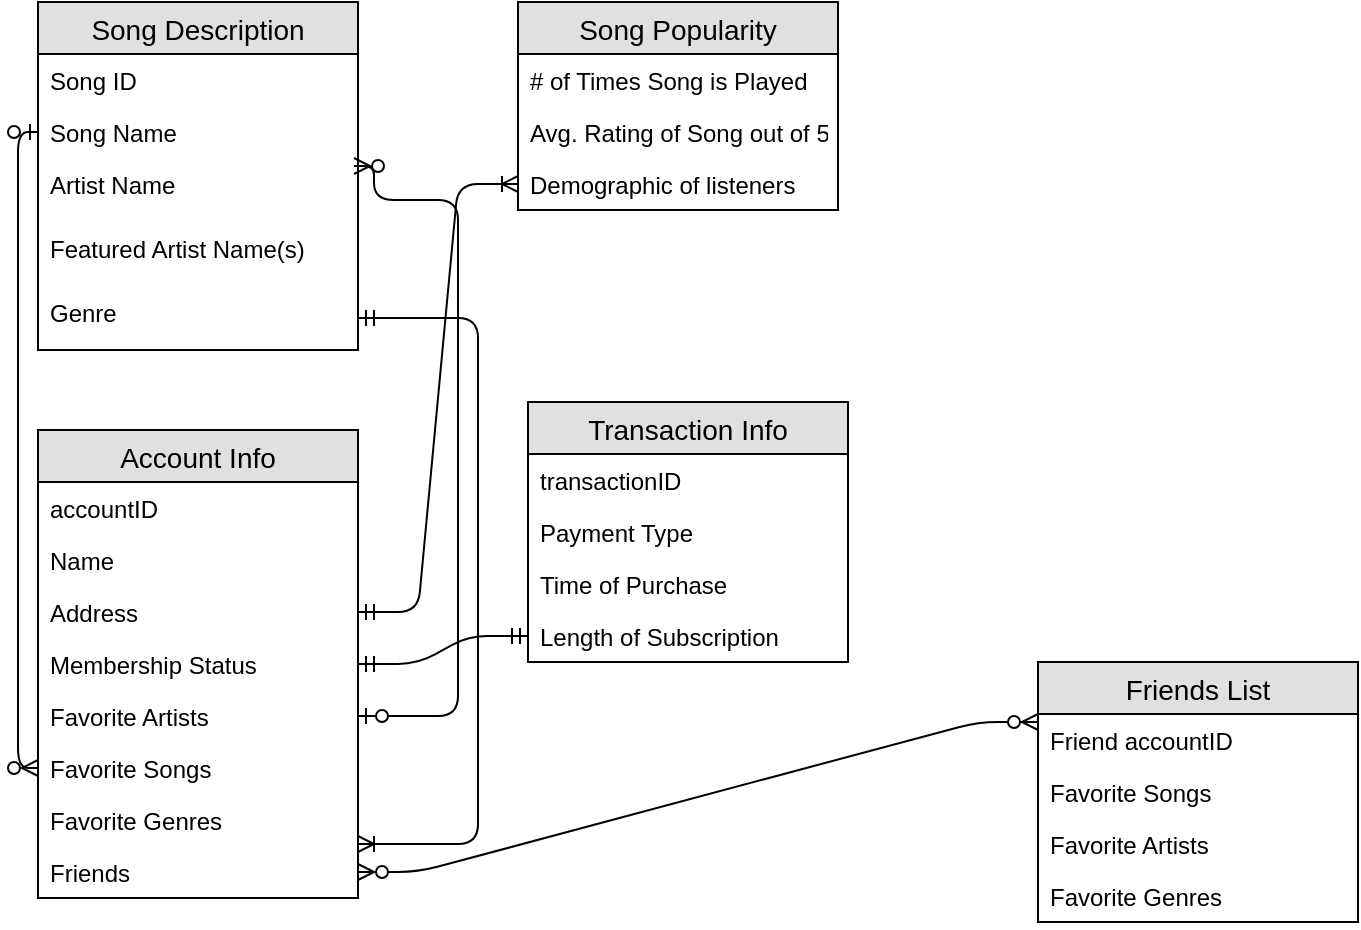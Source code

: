 <mxfile version="11.3.0" type="google" pages="1"><diagram id="kUqOiqBB5mapY467ZUdv" name="Page-1"><mxGraphModel dx="1205" dy="569" grid="1" gridSize="10" guides="1" tooltips="1" connect="1" arrows="1" fold="1" page="1" pageScale="1" pageWidth="850" pageHeight="1100" math="0" shadow="0"><root><mxCell id="0"/><mxCell id="1" parent="0"/><mxCell id="f98zKveq9Uv_RSdlw1dW-12" value="Song Description" style="swimlane;fontStyle=0;childLayout=stackLayout;horizontal=1;startSize=26;fillColor=#e0e0e0;horizontalStack=0;resizeParent=1;resizeParentMax=0;resizeLast=0;collapsible=1;marginBottom=0;swimlaneFillColor=#ffffff;align=center;fontSize=14;" vertex="1" parent="1"><mxGeometry x="20" y="20" width="160" height="174" as="geometry"/></mxCell><mxCell id="f98zKveq9Uv_RSdlw1dW-13" value="Song ID" style="text;strokeColor=none;fillColor=none;spacingLeft=4;spacingRight=4;overflow=hidden;rotatable=0;points=[[0,0.5],[1,0.5]];portConstraint=eastwest;fontSize=12;" vertex="1" parent="f98zKveq9Uv_RSdlw1dW-12"><mxGeometry y="26" width="160" height="26" as="geometry"/></mxCell><mxCell id="f98zKveq9Uv_RSdlw1dW-14" value="Song Name" style="text;strokeColor=none;fillColor=none;spacingLeft=4;spacingRight=4;overflow=hidden;rotatable=0;points=[[0,0.5],[1,0.5]];portConstraint=eastwest;fontSize=12;" vertex="1" parent="f98zKveq9Uv_RSdlw1dW-12"><mxGeometry y="52" width="160" height="26" as="geometry"/></mxCell><mxCell id="f98zKveq9Uv_RSdlw1dW-15" value="Artist Name" style="text;strokeColor=none;fillColor=none;spacingLeft=4;spacingRight=4;overflow=hidden;rotatable=0;points=[[0,0.5],[1,0.5]];portConstraint=eastwest;fontSize=12;" vertex="1" parent="f98zKveq9Uv_RSdlw1dW-12"><mxGeometry y="78" width="160" height="32" as="geometry"/></mxCell><mxCell id="f98zKveq9Uv_RSdlw1dW-17" value="Featured Artist Name(s)" style="text;strokeColor=none;fillColor=none;spacingLeft=4;spacingRight=4;overflow=hidden;rotatable=0;points=[[0,0.5],[1,0.5]];portConstraint=eastwest;fontSize=12;" vertex="1" parent="f98zKveq9Uv_RSdlw1dW-12"><mxGeometry y="110" width="160" height="32" as="geometry"/></mxCell><mxCell id="f98zKveq9Uv_RSdlw1dW-19" value="Genre" style="text;strokeColor=none;fillColor=none;spacingLeft=4;spacingRight=4;overflow=hidden;rotatable=0;points=[[0,0.5],[1,0.5]];portConstraint=eastwest;fontSize=12;" vertex="1" parent="f98zKveq9Uv_RSdlw1dW-12"><mxGeometry y="142" width="160" height="32" as="geometry"/></mxCell><mxCell id="f98zKveq9Uv_RSdlw1dW-20" value="Song Popularity" style="swimlane;fontStyle=0;childLayout=stackLayout;horizontal=1;startSize=26;fillColor=#e0e0e0;horizontalStack=0;resizeParent=1;resizeParentMax=0;resizeLast=0;collapsible=1;marginBottom=0;swimlaneFillColor=#ffffff;align=center;fontSize=14;" vertex="1" parent="1"><mxGeometry x="260" y="20" width="160" height="104" as="geometry"/></mxCell><mxCell id="f98zKveq9Uv_RSdlw1dW-21" value="# of Times Song is Played" style="text;strokeColor=none;fillColor=none;spacingLeft=4;spacingRight=4;overflow=hidden;rotatable=0;points=[[0,0.5],[1,0.5]];portConstraint=eastwest;fontSize=12;" vertex="1" parent="f98zKveq9Uv_RSdlw1dW-20"><mxGeometry y="26" width="160" height="26" as="geometry"/></mxCell><mxCell id="f98zKveq9Uv_RSdlw1dW-22" value="Avg. Rating of Song out of 5" style="text;strokeColor=none;fillColor=none;spacingLeft=4;spacingRight=4;overflow=hidden;rotatable=0;points=[[0,0.5],[1,0.5]];portConstraint=eastwest;fontSize=12;" vertex="1" parent="f98zKveq9Uv_RSdlw1dW-20"><mxGeometry y="52" width="160" height="26" as="geometry"/></mxCell><mxCell id="f98zKveq9Uv_RSdlw1dW-39" value="Demographic of listeners" style="text;strokeColor=none;fillColor=none;spacingLeft=4;spacingRight=4;overflow=hidden;rotatable=0;points=[[0,0.5],[1,0.5]];portConstraint=eastwest;fontSize=12;" vertex="1" parent="f98zKveq9Uv_RSdlw1dW-20"><mxGeometry y="78" width="160" height="26" as="geometry"/></mxCell><mxCell id="f98zKveq9Uv_RSdlw1dW-24" value="Account Info" style="swimlane;fontStyle=0;childLayout=stackLayout;horizontal=1;startSize=26;fillColor=#e0e0e0;horizontalStack=0;resizeParent=1;resizeParentMax=0;resizeLast=0;collapsible=1;marginBottom=0;swimlaneFillColor=#ffffff;align=center;fontSize=14;" vertex="1" parent="1"><mxGeometry x="20" y="234" width="160" height="234" as="geometry"/></mxCell><mxCell id="f98zKveq9Uv_RSdlw1dW-25" value="accountID" style="text;strokeColor=none;fillColor=none;spacingLeft=4;spacingRight=4;overflow=hidden;rotatable=0;points=[[0,0.5],[1,0.5]];portConstraint=eastwest;fontSize=12;" vertex="1" parent="f98zKveq9Uv_RSdlw1dW-24"><mxGeometry y="26" width="160" height="26" as="geometry"/></mxCell><mxCell id="f98zKveq9Uv_RSdlw1dW-26" value="Name" style="text;strokeColor=none;fillColor=none;spacingLeft=4;spacingRight=4;overflow=hidden;rotatable=0;points=[[0,0.5],[1,0.5]];portConstraint=eastwest;fontSize=12;" vertex="1" parent="f98zKveq9Uv_RSdlw1dW-24"><mxGeometry y="52" width="160" height="26" as="geometry"/></mxCell><mxCell id="f98zKveq9Uv_RSdlw1dW-27" value="Address&#10;" style="text;strokeColor=none;fillColor=none;spacingLeft=4;spacingRight=4;overflow=hidden;rotatable=0;points=[[0,0.5],[1,0.5]];portConstraint=eastwest;fontSize=12;" vertex="1" parent="f98zKveq9Uv_RSdlw1dW-24"><mxGeometry y="78" width="160" height="26" as="geometry"/></mxCell><mxCell id="f98zKveq9Uv_RSdlw1dW-28" value="Membership Status" style="text;strokeColor=none;fillColor=none;spacingLeft=4;spacingRight=4;overflow=hidden;rotatable=0;points=[[0,0.5],[1,0.5]];portConstraint=eastwest;fontSize=12;" vertex="1" parent="f98zKveq9Uv_RSdlw1dW-24"><mxGeometry y="104" width="160" height="26" as="geometry"/></mxCell><mxCell id="f98zKveq9Uv_RSdlw1dW-29" value="Favorite Artists&#10;" style="text;strokeColor=none;fillColor=none;spacingLeft=4;spacingRight=4;overflow=hidden;rotatable=0;points=[[0,0.5],[1,0.5]];portConstraint=eastwest;fontSize=12;" vertex="1" parent="f98zKveq9Uv_RSdlw1dW-24"><mxGeometry y="130" width="160" height="26" as="geometry"/></mxCell><mxCell id="f98zKveq9Uv_RSdlw1dW-30" value="Favorite Songs" style="text;strokeColor=none;fillColor=none;spacingLeft=4;spacingRight=4;overflow=hidden;rotatable=0;points=[[0,0.5],[1,0.5]];portConstraint=eastwest;fontSize=12;" vertex="1" parent="f98zKveq9Uv_RSdlw1dW-24"><mxGeometry y="156" width="160" height="26" as="geometry"/></mxCell><mxCell id="f98zKveq9Uv_RSdlw1dW-31" value="Favorite Genres" style="text;strokeColor=none;fillColor=none;spacingLeft=4;spacingRight=4;overflow=hidden;rotatable=0;points=[[0,0.5],[1,0.5]];portConstraint=eastwest;fontSize=12;" vertex="1" parent="f98zKveq9Uv_RSdlw1dW-24"><mxGeometry y="182" width="160" height="26" as="geometry"/></mxCell><mxCell id="f98zKveq9Uv_RSdlw1dW-40" value="Friends" style="text;strokeColor=none;fillColor=none;spacingLeft=4;spacingRight=4;overflow=hidden;rotatable=0;points=[[0,0.5],[1,0.5]];portConstraint=eastwest;fontSize=12;" vertex="1" parent="f98zKveq9Uv_RSdlw1dW-24"><mxGeometry y="208" width="160" height="26" as="geometry"/></mxCell><mxCell id="f98zKveq9Uv_RSdlw1dW-32" value="Transaction Info" style="swimlane;fontStyle=0;childLayout=stackLayout;horizontal=1;startSize=26;fillColor=#e0e0e0;horizontalStack=0;resizeParent=1;resizeParentMax=0;resizeLast=0;collapsible=1;marginBottom=0;swimlaneFillColor=#ffffff;align=center;fontSize=14;" vertex="1" parent="1"><mxGeometry x="265" y="220" width="160" height="130" as="geometry"/></mxCell><mxCell id="f98zKveq9Uv_RSdlw1dW-33" value="transactionID" style="text;strokeColor=none;fillColor=none;spacingLeft=4;spacingRight=4;overflow=hidden;rotatable=0;points=[[0,0.5],[1,0.5]];portConstraint=eastwest;fontSize=12;" vertex="1" parent="f98zKveq9Uv_RSdlw1dW-32"><mxGeometry y="26" width="160" height="26" as="geometry"/></mxCell><mxCell id="f98zKveq9Uv_RSdlw1dW-35" value="Payment Type" style="text;strokeColor=none;fillColor=none;spacingLeft=4;spacingRight=4;overflow=hidden;rotatable=0;points=[[0,0.5],[1,0.5]];portConstraint=eastwest;fontSize=12;" vertex="1" parent="f98zKveq9Uv_RSdlw1dW-32"><mxGeometry y="52" width="160" height="26" as="geometry"/></mxCell><mxCell id="f98zKveq9Uv_RSdlw1dW-36" value="Time of Purchase" style="text;strokeColor=none;fillColor=none;spacingLeft=4;spacingRight=4;overflow=hidden;rotatable=0;points=[[0,0.5],[1,0.5]];portConstraint=eastwest;fontSize=12;" vertex="1" parent="f98zKveq9Uv_RSdlw1dW-32"><mxGeometry y="78" width="160" height="26" as="geometry"/></mxCell><mxCell id="f98zKveq9Uv_RSdlw1dW-38" value="Length of Subscription" style="text;strokeColor=none;fillColor=none;spacingLeft=4;spacingRight=4;overflow=hidden;rotatable=0;points=[[0,0.5],[1,0.5]];portConstraint=eastwest;fontSize=12;" vertex="1" parent="f98zKveq9Uv_RSdlw1dW-32"><mxGeometry y="104" width="160" height="26" as="geometry"/></mxCell><mxCell id="f98zKveq9Uv_RSdlw1dW-41" value="Friends List" style="swimlane;fontStyle=0;childLayout=stackLayout;horizontal=1;startSize=26;fillColor=#e0e0e0;horizontalStack=0;resizeParent=1;resizeParentMax=0;resizeLast=0;collapsible=1;marginBottom=0;swimlaneFillColor=#ffffff;align=center;fontSize=14;" vertex="1" parent="1"><mxGeometry x="520" y="350" width="160" height="130" as="geometry"/></mxCell><mxCell id="f98zKveq9Uv_RSdlw1dW-42" value="Friend accountID" style="text;strokeColor=none;fillColor=none;spacingLeft=4;spacingRight=4;overflow=hidden;rotatable=0;points=[[0,0.5],[1,0.5]];portConstraint=eastwest;fontSize=12;" vertex="1" parent="f98zKveq9Uv_RSdlw1dW-41"><mxGeometry y="26" width="160" height="26" as="geometry"/></mxCell><mxCell id="f98zKveq9Uv_RSdlw1dW-43" value="Favorite Songs" style="text;strokeColor=none;fillColor=none;spacingLeft=4;spacingRight=4;overflow=hidden;rotatable=0;points=[[0,0.5],[1,0.5]];portConstraint=eastwest;fontSize=12;" vertex="1" parent="f98zKveq9Uv_RSdlw1dW-41"><mxGeometry y="52" width="160" height="26" as="geometry"/></mxCell><mxCell id="f98zKveq9Uv_RSdlw1dW-44" value="Favorite Artists&#10;" style="text;strokeColor=none;fillColor=none;spacingLeft=4;spacingRight=4;overflow=hidden;rotatable=0;points=[[0,0.5],[1,0.5]];portConstraint=eastwest;fontSize=12;" vertex="1" parent="f98zKveq9Uv_RSdlw1dW-41"><mxGeometry y="78" width="160" height="26" as="geometry"/></mxCell><mxCell id="f98zKveq9Uv_RSdlw1dW-45" value="Favorite Genres" style="text;strokeColor=none;fillColor=none;spacingLeft=4;spacingRight=4;overflow=hidden;rotatable=0;points=[[0,0.5],[1,0.5]];portConstraint=eastwest;fontSize=12;" vertex="1" parent="f98zKveq9Uv_RSdlw1dW-41"><mxGeometry y="104" width="160" height="26" as="geometry"/></mxCell><mxCell id="f98zKveq9Uv_RSdlw1dW-46" value="" style="edgeStyle=entityRelationEdgeStyle;fontSize=12;html=1;endArrow=ERmandOne;startArrow=ERmandOne;entryX=0;entryY=0.5;entryDx=0;entryDy=0;exitX=1;exitY=0.5;exitDx=0;exitDy=0;" edge="1" parent="1" source="f98zKveq9Uv_RSdlw1dW-28" target="f98zKveq9Uv_RSdlw1dW-38"><mxGeometry width="100" height="100" relative="1" as="geometry"><mxPoint x="180" y="380" as="sourcePoint"/><mxPoint x="280" y="280" as="targetPoint"/></mxGeometry></mxCell><mxCell id="f98zKveq9Uv_RSdlw1dW-52" value="" style="edgeStyle=entityRelationEdgeStyle;fontSize=12;html=1;endArrow=ERzeroToMany;endFill=1;startArrow=ERzeroToMany;" edge="1" parent="1" source="f98zKveq9Uv_RSdlw1dW-40"><mxGeometry width="100" height="100" relative="1" as="geometry"><mxPoint x="200" y="464" as="sourcePoint"/><mxPoint x="520" y="380" as="targetPoint"/></mxGeometry></mxCell><mxCell id="f98zKveq9Uv_RSdlw1dW-53" value="" style="edgeStyle=orthogonalEdgeStyle;fontSize=12;html=1;endArrow=ERzeroToMany;startArrow=ERzeroToOne;entryX=0;entryY=0.5;entryDx=0;entryDy=0;" edge="1" parent="1" source="f98zKveq9Uv_RSdlw1dW-14" target="f98zKveq9Uv_RSdlw1dW-30"><mxGeometry width="100" height="100" relative="1" as="geometry"><mxPoint x="190" y="210" as="sourcePoint"/><mxPoint x="10" y="400" as="targetPoint"/></mxGeometry></mxCell><mxCell id="f98zKveq9Uv_RSdlw1dW-55" value="" style="edgeStyle=orthogonalEdgeStyle;fontSize=12;html=1;endArrow=ERzeroToMany;startArrow=ERzeroToOne;exitX=1;exitY=0.5;exitDx=0;exitDy=0;" edge="1" parent="1" source="f98zKveq9Uv_RSdlw1dW-29"><mxGeometry width="100" height="100" relative="1" as="geometry"><mxPoint x="230" y="269.5" as="sourcePoint"/><mxPoint x="178" y="102" as="targetPoint"/><Array as="points"><mxPoint x="230" y="377"/><mxPoint x="230" y="119"/><mxPoint x="188" y="119"/><mxPoint x="188" y="102"/></Array></mxGeometry></mxCell><mxCell id="f98zKveq9Uv_RSdlw1dW-56" value="" style="edgeStyle=entityRelationEdgeStyle;fontSize=12;html=1;endArrow=ERoneToMany;startArrow=ERmandOne;entryX=0;entryY=0.5;entryDx=0;entryDy=0;" edge="1" parent="1" target="f98zKveq9Uv_RSdlw1dW-39"><mxGeometry width="100" height="100" relative="1" as="geometry"><mxPoint x="180" y="325" as="sourcePoint"/><mxPoint x="280" y="225" as="targetPoint"/></mxGeometry></mxCell><mxCell id="f98zKveq9Uv_RSdlw1dW-57" value="" style="edgeStyle=elbowEdgeStyle;fontSize=12;html=1;endArrow=ERoneToMany;startArrow=ERmandOne;exitX=1;exitY=0.5;exitDx=0;exitDy=0;" edge="1" parent="1" source="f98zKveq9Uv_RSdlw1dW-19"><mxGeometry width="100" height="100" relative="1" as="geometry"><mxPoint x="180" y="373" as="sourcePoint"/><mxPoint x="180" y="441" as="targetPoint"/><Array as="points"><mxPoint x="240" y="401"/></Array></mxGeometry></mxCell></root></mxGraphModel></diagram></mxfile>